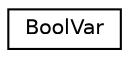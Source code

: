 digraph "Graphical Class Hierarchy"
{
 // LATEX_PDF_SIZE
  edge [fontname="Helvetica",fontsize="10",labelfontname="Helvetica",labelfontsize="10"];
  node [fontname="Helvetica",fontsize="10",shape=record];
  rankdir="LR";
  Node0 [label="BoolVar",height=0.2,width=0.4,color="black", fillcolor="white", style="filled",URL="$classoperations__research_1_1sat_1_1_bool_var.html",tooltip="A Boolean variable."];
}
